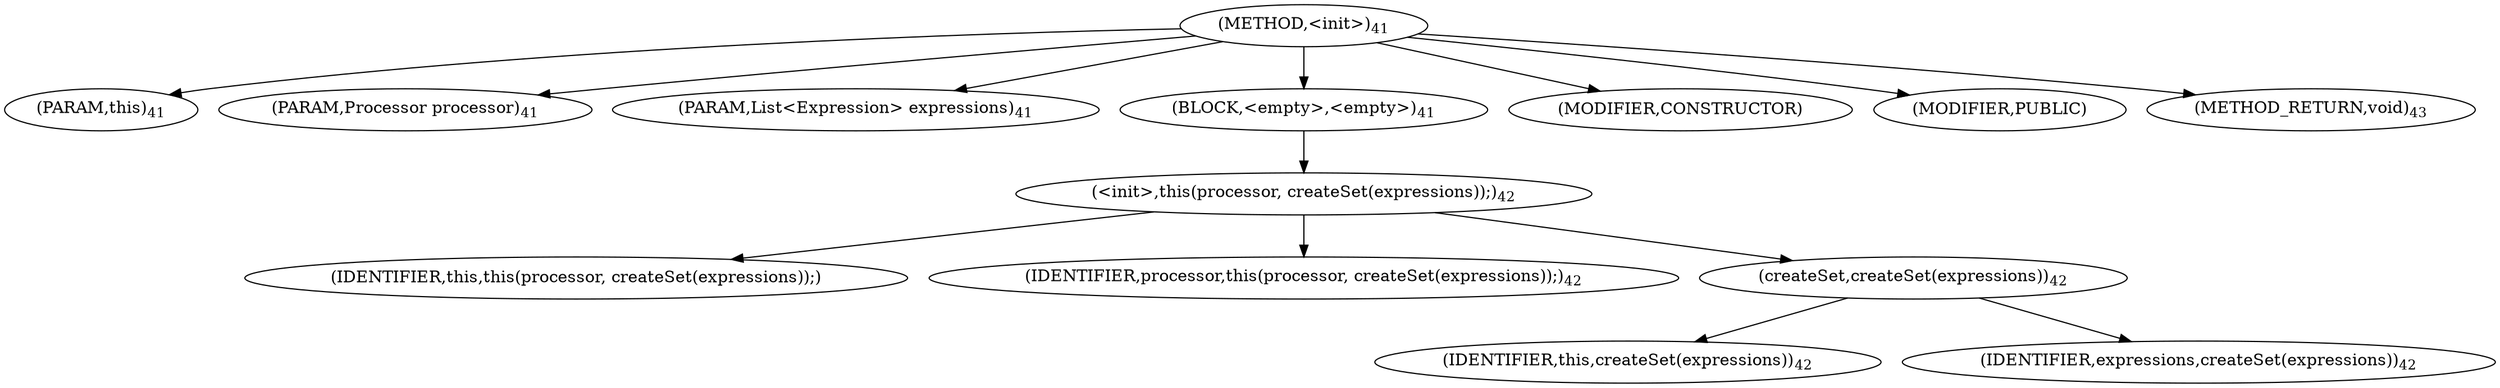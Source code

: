digraph "&lt;init&gt;" {  
"27" [label = <(METHOD,&lt;init&gt;)<SUB>41</SUB>> ]
"7" [label = <(PARAM,this)<SUB>41</SUB>> ]
"28" [label = <(PARAM,Processor processor)<SUB>41</SUB>> ]
"29" [label = <(PARAM,List&lt;Expression&gt; expressions)<SUB>41</SUB>> ]
"30" [label = <(BLOCK,&lt;empty&gt;,&lt;empty&gt;)<SUB>41</SUB>> ]
"31" [label = <(&lt;init&gt;,this(processor, createSet(expressions));)<SUB>42</SUB>> ]
"8" [label = <(IDENTIFIER,this,this(processor, createSet(expressions));)> ]
"32" [label = <(IDENTIFIER,processor,this(processor, createSet(expressions));)<SUB>42</SUB>> ]
"33" [label = <(createSet,createSet(expressions))<SUB>42</SUB>> ]
"6" [label = <(IDENTIFIER,this,createSet(expressions))<SUB>42</SUB>> ]
"34" [label = <(IDENTIFIER,expressions,createSet(expressions))<SUB>42</SUB>> ]
"35" [label = <(MODIFIER,CONSTRUCTOR)> ]
"36" [label = <(MODIFIER,PUBLIC)> ]
"37" [label = <(METHOD_RETURN,void)<SUB>43</SUB>> ]
  "27" -> "7" 
  "27" -> "28" 
  "27" -> "29" 
  "27" -> "30" 
  "27" -> "35" 
  "27" -> "36" 
  "27" -> "37" 
  "30" -> "31" 
  "31" -> "8" 
  "31" -> "32" 
  "31" -> "33" 
  "33" -> "6" 
  "33" -> "34" 
}
